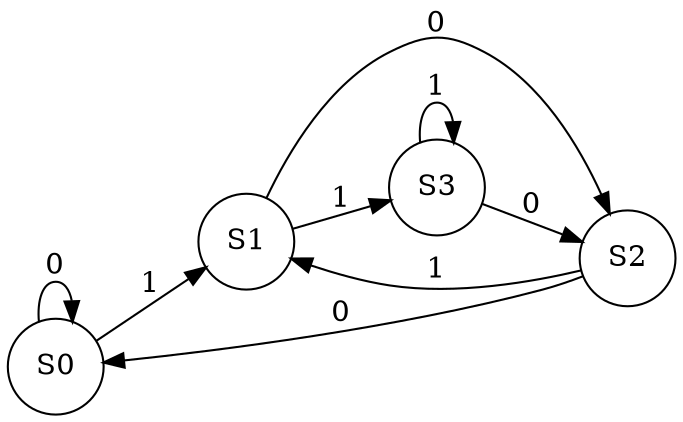 digraph EpsilonMachine {
  rankdir=LR;
  node [shape=circle];
  S0 [label="S0"];
  S1 [label="S1"];
  S2 [label="S2"];
  S3 [label="S3"];
  S0 -> S0 [label="0"];
  S0 -> S1 [label="1"];
  S1 -> S2 [label="0"];
  S1 -> S3 [label="1"];
  S2 -> S0 [label="0"];
  S2 -> S1 [label="1"];
  S3 -> S2 [label="0"];
  S3 -> S3 [label="1"];
}